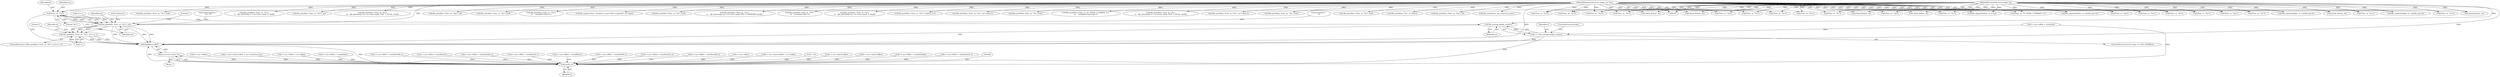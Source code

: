 digraph "0_file_4a284c89d6ef11aca34da65da7d673050a5ea320_5@pointer" {
"1000542" [label="(Call,F(ms, m, \"%s\"))"];
"1000102" [label="(MethodParameterIn,struct magic_set *ms)"];
"1000103" [label="(MethodParameterIn,struct magic *m)"];
"1000540" [label="(Call,file_printf(ms, F(ms, m, \"%s\"), str))"];
"1000539" [label="(Call,file_printf(ms, F(ms, m, \"%s\"), str) == -1)"];
"1000560" [label="(Call,file_pstring_length_size(m))"];
"1000558" [label="(Call,t += file_pstring_length_size(m))"];
"1001039" [label="(Call,(int32_t)t)"];
"1001038" [label="(Return,return (int32_t)t;)"];
"1000250" [label="(Call,file_printf(ms, F(ms, m, \"%u\"),\n\t\t\t    (unsigned short) v))"];
"1000675" [label="(Call,file_printf(ms, F(ms, m, \"%s\"),\n\t\t    file_fmttime(p->q + m->num_mask, 0, tbuf)))"];
"1000559" [label="(Identifier,t)"];
"1001013" [label="(Call,t = ms->offset)"];
"1000939" [label="(Call,t = ms->search.offset + ms->search.rm_len)"];
"1000836" [label="(Call,F(ms, m, \"%s\"))"];
"1000399" [label="(Call,file_printf(ms, F(ms, m, \"%\" INT64_T_FORMAT \"u\"),\n\t\t\t    (unsigned long long) v))"];
"1000458" [label="(Call,t = ms->offset + m->vallen)"];
"1000540" [label="(Call,file_printf(ms, F(ms, m, \"%s\"), str))"];
"1001042" [label="(MethodReturn,RET)"];
"1000236" [label="(Call,F(ms, m, \"%s\"))"];
"1000161" [label="(Call,F(ms, m, \"%s\"))"];
"1000190" [label="(Call,t = ms->offset + sizeof(char))"];
"1000362" [label="(Call,check_fmt(ms, m))"];
"1000896" [label="(Call,file_oomem(ms, ms->search.rm_len))"];
"1000481" [label="(Call,strlen(str))"];
"1000234" [label="(Call,file_printf(ms, F(ms, m, \"%s\"), buf))"];
"1000605" [label="(Call,file_printf(ms, F(ms, m, \"%s\"),\n\t\t    file_fmttime(p->l + m->num_mask, 0, tbuf)))"];
"1000475" [label="(Call,t = ms->offset + strlen(str))"];
"1000640" [label="(Call,file_printf(ms, F(ms, m, \"%s\"),\n\t\t    file_fmttime(p->q + m->num_mask, FILE_T_LOCAL, tbuf)))"];
"1001038" [label="(Return,return (int32_t)t;)"];
"1000571" [label="(Call,F(ms, m, \"%s\"))"];
"1000159" [label="(Call,file_printf(ms, F(ms, m, \"%s\"), buf))"];
"1000177" [label="(Call,F(ms, m, \"%d\"))"];
"1000834" [label="(Call,file_printf(ms, F(ms, m, \"%s\"), buf))"];
"1000562" [label="(ControlStructure,break;)"];
"1000607" [label="(Call,F(ms, m, \"%s\"))"];
"1000442" [label="(Call,file_printf(ms, F(ms, m, \"%s\"), m->value.s))"];
"1000492" [label="(Call,str[strcspn(str, \"\n\")] = '\0')"];
"1000696" [label="(Call,t = ms->offset + sizeof(uint64_t))"];
"1000551" [label="(Literal,1)"];
"1000265" [label="(Call,t = ms->offset + sizeof(short))"];
"1000768" [label="(Call,file_printf(ms, F(ms, m, \"%s\"), buf))"];
"1000712" [label="(Call,F(ms, m, \"%s\"))"];
"1000328" [label="(Call,F(ms, m, \"%u\"))"];
"1000280" [label="(Call,file_signextend(ms, m, (uint64_t)p->l))"];
"1000815" [label="(Call,check_fmt(ms, m))"];
"1000642" [label="(Call,F(ms, m, \"%s\"))"];
"1000383" [label="(Call,file_printf(ms, F(ms, m, \"%s\"), buf))"];
"1000558" [label="(Call,t += file_pstring_length_size(m))"];
"1000548" [label="(Literal,1)"];
"1000731" [label="(Call,t = ms->offset + sizeof(uint64_t))"];
"1000786" [label="(Call,F(ms, m, \"%g\"))"];
"1000341" [label="(Call,t = ms->offset + sizeof(int32_t))"];
"1000310" [label="(Call,file_printf(ms, F(ms, m, \"%s\"), buf))"];
"1000138" [label="(Call,check_fmt(ms, m))"];
"1000797" [label="(Call,t = ms->offset + sizeof(float))"];
"1001002" [label="(Call,file_printf(ms, \"%s\", m->desc))"];
"1000552" [label="(ControlStructure,if (m->type == FILE_PSTRING))"];
"1000414" [label="(Call,t = ms->offset + sizeof(int64_t))"];
"1000784" [label="(Call,file_printf(ms, F(ms, m, \"%g\"), vf))"];
"1000561" [label="(Identifier,m)"];
"1000626" [label="(Call,t = ms->offset + sizeof(uint32_t))"];
"1000677" [label="(Call,F(ms, m, \"%s\"))"];
"1001039" [label="(Call,(int32_t)t)"];
"1000252" [label="(Call,F(ms, m, \"%u\"))"];
"1000546" [label="(Identifier,str)"];
"1000661" [label="(Call,t = ms->offset + sizeof(uint64_t))"];
"1000547" [label="(Call,-1)"];
"1000289" [label="(Call,check_fmt(ms, m))"];
"1000908" [label="(Call,file_printf(ms, F(ms, m, \"%s\"), cp))"];
"1000555" [label="(Identifier,m)"];
"1001022" [label="(Call,t = ms->offset)"];
"1000401" [label="(Call,F(ms, m, \"%\" INT64_T_FORMAT \"u\"))"];
"1000850" [label="(Call,file_printf(ms, F(ms, m, \"%g\"), vd))"];
"1000444" [label="(Call,F(ms, m, \"%s\"))"];
"1000129" [label="(Call,file_signextend(ms, m, (uint64_t)p->b))"];
"1000104" [label="(Block,)"];
"1000958" [label="(Call,F(ms, m, \"%s\"))"];
"1000312" [label="(Call,F(ms, m, \"%s\"))"];
"1000852" [label="(Call,F(ms, m, \"%g\"))"];
"1000495" [label="(Call,strcspn(str, \"\n\"))"];
"1001029" [label="(Call,file_magerror(ms, \"invalid m->type (%d) in mprint()\", m->type))"];
"1000385" [label="(Call,F(ms, m, \"%s\"))"];
"1000513" [label="(Call,str++)"];
"1000749" [label="(Call,check_fmt(ms, m))"];
"1000545" [label="(Literal,\"%s\")"];
"1000560" [label="(Call,file_pstring_length_size(m))"];
"1000986" [label="(Call,t = ms->search.offset + m->vallen)"];
"1000543" [label="(Identifier,ms)"];
"1000710" [label="(Call,file_printf(ms, F(ms, m, \"%s\"),\n\t\t    file_fmttime(p->q + m->num_mask, FILE_T_WINDOWS, tbuf)))"];
"1000542" [label="(Call,F(ms, m, \"%s\"))"];
"1000175" [label="(Call,file_printf(ms, F(ms, m, \"%d\"),\n\t\t\t    (unsigned char) v))"];
"1000213" [label="(Call,check_fmt(ms, m))"];
"1000326" [label="(Call,file_printf(ms, F(ms, m, \"%u\"), (uint32_t) v))"];
"1000109" [label="(Call,t = 0)"];
"1000102" [label="(MethodParameterIn,struct magic_set *ms)"];
"1001041" [label="(Identifier,t)"];
"1000770" [label="(Call,F(ms, m, \"%s\"))"];
"1000544" [label="(Identifier,m)"];
"1000910" [label="(Call,F(ms, m, \"%s\"))"];
"1000204" [label="(Call,file_signextend(ms, m, (uint64_t)p->h))"];
"1000355" [label="(Call,file_signextend(ms, m, p->q))"];
"1000569" [label="(Call,file_printf(ms, F(ms, m, \"%s\"),\n\t\t    file_fmttime(p->l + m->num_mask, FILE_T_LOCAL, tbuf)))"];
"1000931" [label="(Call,t = ms->search.offset)"];
"1000539" [label="(Call,file_printf(ms, F(ms, m, \"%s\"), str) == -1)"];
"1000978" [label="(Call,t = ms->search.offset)"];
"1000538" [label="(ControlStructure,if (file_printf(ms, F(ms, m, \"%s\"), str) == -1))"];
"1000103" [label="(MethodParameterIn,struct magic *m)"];
"1000956" [label="(Call,file_printf(ms, F(ms, m, \"%s\"), m->value.s))"];
"1000863" [label="(Call,t = ms->offset + sizeof(double))"];
"1000541" [label="(Identifier,ms)"];
"1000590" [label="(Call,t = ms->offset + sizeof(uint32_t))"];
"1000542" -> "1000540"  [label="AST: "];
"1000542" -> "1000545"  [label="CFG: "];
"1000543" -> "1000542"  [label="AST: "];
"1000544" -> "1000542"  [label="AST: "];
"1000545" -> "1000542"  [label="AST: "];
"1000546" -> "1000542"  [label="CFG: "];
"1000542" -> "1001042"  [label="DDG: "];
"1000542" -> "1000540"  [label="DDG: "];
"1000542" -> "1000540"  [label="DDG: "];
"1000542" -> "1000540"  [label="DDG: "];
"1000102" -> "1000542"  [label="DDG: "];
"1000103" -> "1000542"  [label="DDG: "];
"1000542" -> "1000560"  [label="DDG: "];
"1000102" -> "1000101"  [label="AST: "];
"1000102" -> "1001042"  [label="DDG: "];
"1000102" -> "1000129"  [label="DDG: "];
"1000102" -> "1000138"  [label="DDG: "];
"1000102" -> "1000159"  [label="DDG: "];
"1000102" -> "1000161"  [label="DDG: "];
"1000102" -> "1000175"  [label="DDG: "];
"1000102" -> "1000177"  [label="DDG: "];
"1000102" -> "1000204"  [label="DDG: "];
"1000102" -> "1000213"  [label="DDG: "];
"1000102" -> "1000234"  [label="DDG: "];
"1000102" -> "1000236"  [label="DDG: "];
"1000102" -> "1000250"  [label="DDG: "];
"1000102" -> "1000252"  [label="DDG: "];
"1000102" -> "1000280"  [label="DDG: "];
"1000102" -> "1000289"  [label="DDG: "];
"1000102" -> "1000310"  [label="DDG: "];
"1000102" -> "1000312"  [label="DDG: "];
"1000102" -> "1000326"  [label="DDG: "];
"1000102" -> "1000328"  [label="DDG: "];
"1000102" -> "1000355"  [label="DDG: "];
"1000102" -> "1000362"  [label="DDG: "];
"1000102" -> "1000383"  [label="DDG: "];
"1000102" -> "1000385"  [label="DDG: "];
"1000102" -> "1000399"  [label="DDG: "];
"1000102" -> "1000401"  [label="DDG: "];
"1000102" -> "1000442"  [label="DDG: "];
"1000102" -> "1000444"  [label="DDG: "];
"1000102" -> "1000540"  [label="DDG: "];
"1000102" -> "1000569"  [label="DDG: "];
"1000102" -> "1000571"  [label="DDG: "];
"1000102" -> "1000605"  [label="DDG: "];
"1000102" -> "1000607"  [label="DDG: "];
"1000102" -> "1000640"  [label="DDG: "];
"1000102" -> "1000642"  [label="DDG: "];
"1000102" -> "1000675"  [label="DDG: "];
"1000102" -> "1000677"  [label="DDG: "];
"1000102" -> "1000710"  [label="DDG: "];
"1000102" -> "1000712"  [label="DDG: "];
"1000102" -> "1000749"  [label="DDG: "];
"1000102" -> "1000768"  [label="DDG: "];
"1000102" -> "1000770"  [label="DDG: "];
"1000102" -> "1000784"  [label="DDG: "];
"1000102" -> "1000786"  [label="DDG: "];
"1000102" -> "1000815"  [label="DDG: "];
"1000102" -> "1000834"  [label="DDG: "];
"1000102" -> "1000836"  [label="DDG: "];
"1000102" -> "1000850"  [label="DDG: "];
"1000102" -> "1000852"  [label="DDG: "];
"1000102" -> "1000896"  [label="DDG: "];
"1000102" -> "1000908"  [label="DDG: "];
"1000102" -> "1000910"  [label="DDG: "];
"1000102" -> "1000956"  [label="DDG: "];
"1000102" -> "1000958"  [label="DDG: "];
"1000102" -> "1001002"  [label="DDG: "];
"1000102" -> "1001029"  [label="DDG: "];
"1000103" -> "1000101"  [label="AST: "];
"1000103" -> "1001042"  [label="DDG: "];
"1000103" -> "1000129"  [label="DDG: "];
"1000103" -> "1000138"  [label="DDG: "];
"1000103" -> "1000161"  [label="DDG: "];
"1000103" -> "1000177"  [label="DDG: "];
"1000103" -> "1000204"  [label="DDG: "];
"1000103" -> "1000213"  [label="DDG: "];
"1000103" -> "1000236"  [label="DDG: "];
"1000103" -> "1000252"  [label="DDG: "];
"1000103" -> "1000280"  [label="DDG: "];
"1000103" -> "1000289"  [label="DDG: "];
"1000103" -> "1000312"  [label="DDG: "];
"1000103" -> "1000328"  [label="DDG: "];
"1000103" -> "1000355"  [label="DDG: "];
"1000103" -> "1000362"  [label="DDG: "];
"1000103" -> "1000385"  [label="DDG: "];
"1000103" -> "1000401"  [label="DDG: "];
"1000103" -> "1000444"  [label="DDG: "];
"1000103" -> "1000560"  [label="DDG: "];
"1000103" -> "1000571"  [label="DDG: "];
"1000103" -> "1000607"  [label="DDG: "];
"1000103" -> "1000642"  [label="DDG: "];
"1000103" -> "1000677"  [label="DDG: "];
"1000103" -> "1000712"  [label="DDG: "];
"1000103" -> "1000749"  [label="DDG: "];
"1000103" -> "1000770"  [label="DDG: "];
"1000103" -> "1000786"  [label="DDG: "];
"1000103" -> "1000815"  [label="DDG: "];
"1000103" -> "1000836"  [label="DDG: "];
"1000103" -> "1000852"  [label="DDG: "];
"1000103" -> "1000910"  [label="DDG: "];
"1000103" -> "1000958"  [label="DDG: "];
"1000540" -> "1000539"  [label="AST: "];
"1000540" -> "1000546"  [label="CFG: "];
"1000541" -> "1000540"  [label="AST: "];
"1000546" -> "1000540"  [label="AST: "];
"1000548" -> "1000540"  [label="CFG: "];
"1000540" -> "1001042"  [label="DDG: "];
"1000540" -> "1001042"  [label="DDG: "];
"1000540" -> "1001042"  [label="DDG: "];
"1000540" -> "1000539"  [label="DDG: "];
"1000540" -> "1000539"  [label="DDG: "];
"1000540" -> "1000539"  [label="DDG: "];
"1000495" -> "1000540"  [label="DDG: "];
"1000492" -> "1000540"  [label="DDG: "];
"1000481" -> "1000540"  [label="DDG: "];
"1000513" -> "1000540"  [label="DDG: "];
"1000539" -> "1000538"  [label="AST: "];
"1000539" -> "1000547"  [label="CFG: "];
"1000547" -> "1000539"  [label="AST: "];
"1000551" -> "1000539"  [label="CFG: "];
"1000555" -> "1000539"  [label="CFG: "];
"1000539" -> "1001042"  [label="DDG: "];
"1000539" -> "1001042"  [label="DDG: "];
"1000539" -> "1001042"  [label="DDG: "];
"1000547" -> "1000539"  [label="DDG: "];
"1000560" -> "1000558"  [label="AST: "];
"1000560" -> "1000561"  [label="CFG: "];
"1000561" -> "1000560"  [label="AST: "];
"1000558" -> "1000560"  [label="CFG: "];
"1000560" -> "1001042"  [label="DDG: "];
"1000560" -> "1000558"  [label="DDG: "];
"1000558" -> "1000552"  [label="AST: "];
"1000559" -> "1000558"  [label="AST: "];
"1000562" -> "1000558"  [label="CFG: "];
"1000558" -> "1001042"  [label="DDG: "];
"1000475" -> "1000558"  [label="DDG: "];
"1000558" -> "1001039"  [label="DDG: "];
"1001039" -> "1001038"  [label="AST: "];
"1001039" -> "1001041"  [label="CFG: "];
"1001040" -> "1001039"  [label="AST: "];
"1001041" -> "1001039"  [label="AST: "];
"1001038" -> "1001039"  [label="CFG: "];
"1001039" -> "1001042"  [label="DDG: "];
"1001039" -> "1001042"  [label="DDG: "];
"1001039" -> "1001038"  [label="DDG: "];
"1000978" -> "1001039"  [label="DDG: "];
"1000661" -> "1001039"  [label="DDG: "];
"1000626" -> "1001039"  [label="DDG: "];
"1000590" -> "1001039"  [label="DDG: "];
"1000341" -> "1001039"  [label="DDG: "];
"1000414" -> "1001039"  [label="DDG: "];
"1001013" -> "1001039"  [label="DDG: "];
"1000931" -> "1001039"  [label="DDG: "];
"1001022" -> "1001039"  [label="DDG: "];
"1000731" -> "1001039"  [label="DDG: "];
"1000696" -> "1001039"  [label="DDG: "];
"1000458" -> "1001039"  [label="DDG: "];
"1000475" -> "1001039"  [label="DDG: "];
"1000863" -> "1001039"  [label="DDG: "];
"1000190" -> "1001039"  [label="DDG: "];
"1000939" -> "1001039"  [label="DDG: "];
"1000986" -> "1001039"  [label="DDG: "];
"1000265" -> "1001039"  [label="DDG: "];
"1000797" -> "1001039"  [label="DDG: "];
"1000109" -> "1001039"  [label="DDG: "];
"1001038" -> "1000104"  [label="AST: "];
"1001042" -> "1001038"  [label="CFG: "];
"1001038" -> "1001042"  [label="DDG: "];
}
